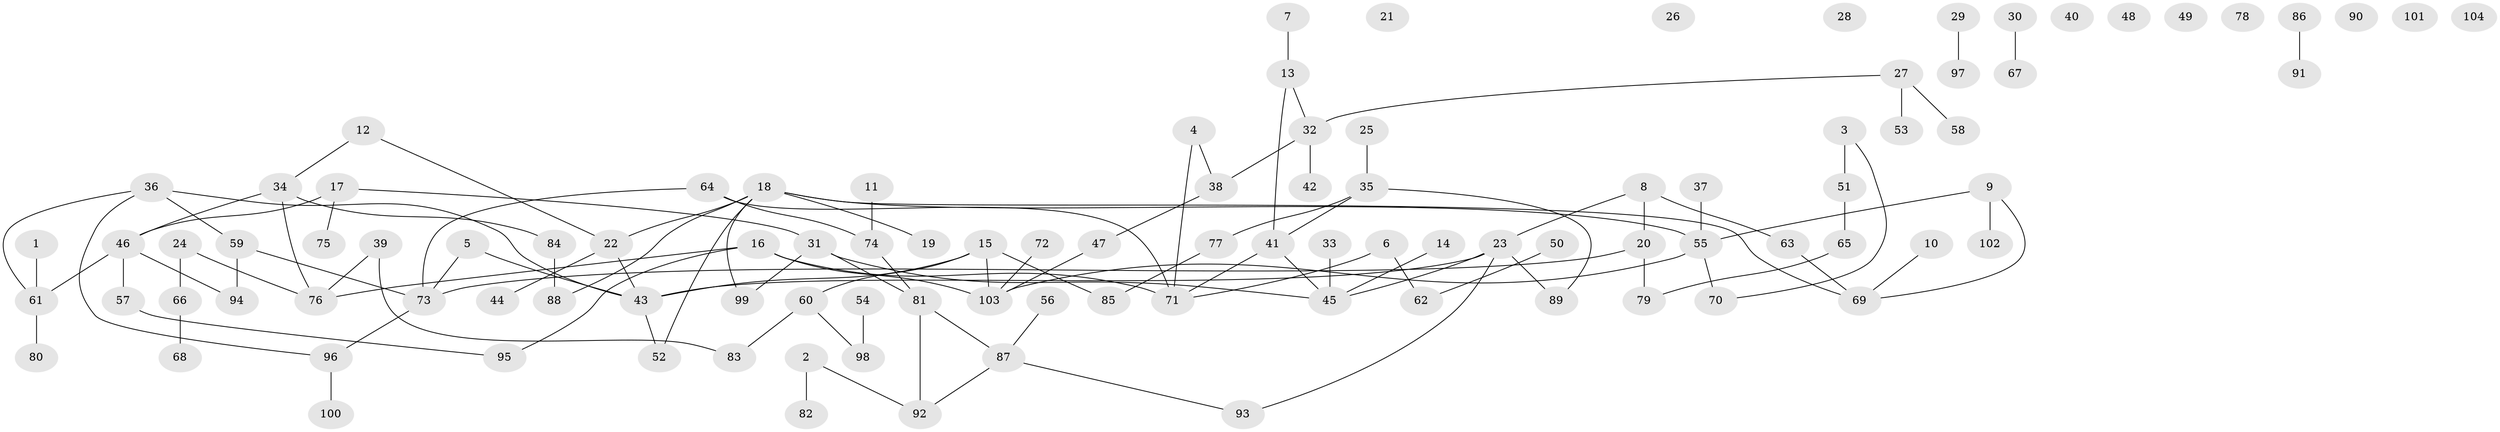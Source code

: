 // Generated by graph-tools (version 1.1) at 2025/13/03/09/25 04:13:11]
// undirected, 104 vertices, 115 edges
graph export_dot {
graph [start="1"]
  node [color=gray90,style=filled];
  1;
  2;
  3;
  4;
  5;
  6;
  7;
  8;
  9;
  10;
  11;
  12;
  13;
  14;
  15;
  16;
  17;
  18;
  19;
  20;
  21;
  22;
  23;
  24;
  25;
  26;
  27;
  28;
  29;
  30;
  31;
  32;
  33;
  34;
  35;
  36;
  37;
  38;
  39;
  40;
  41;
  42;
  43;
  44;
  45;
  46;
  47;
  48;
  49;
  50;
  51;
  52;
  53;
  54;
  55;
  56;
  57;
  58;
  59;
  60;
  61;
  62;
  63;
  64;
  65;
  66;
  67;
  68;
  69;
  70;
  71;
  72;
  73;
  74;
  75;
  76;
  77;
  78;
  79;
  80;
  81;
  82;
  83;
  84;
  85;
  86;
  87;
  88;
  89;
  90;
  91;
  92;
  93;
  94;
  95;
  96;
  97;
  98;
  99;
  100;
  101;
  102;
  103;
  104;
  1 -- 61;
  2 -- 82;
  2 -- 92;
  3 -- 51;
  3 -- 70;
  4 -- 38;
  4 -- 71;
  5 -- 43;
  5 -- 73;
  6 -- 62;
  6 -- 71;
  7 -- 13;
  8 -- 20;
  8 -- 23;
  8 -- 63;
  9 -- 55;
  9 -- 69;
  9 -- 102;
  10 -- 69;
  11 -- 74;
  12 -- 22;
  12 -- 34;
  13 -- 32;
  13 -- 41;
  14 -- 45;
  15 -- 43;
  15 -- 60;
  15 -- 85;
  15 -- 103;
  16 -- 71;
  16 -- 76;
  16 -- 95;
  16 -- 103;
  17 -- 31;
  17 -- 46;
  17 -- 75;
  18 -- 19;
  18 -- 22;
  18 -- 52;
  18 -- 55;
  18 -- 69;
  18 -- 88;
  18 -- 99;
  20 -- 73;
  20 -- 79;
  22 -- 43;
  22 -- 44;
  23 -- 43;
  23 -- 45;
  23 -- 89;
  23 -- 93;
  24 -- 66;
  24 -- 76;
  25 -- 35;
  27 -- 32;
  27 -- 53;
  27 -- 58;
  29 -- 97;
  30 -- 67;
  31 -- 45;
  31 -- 81;
  31 -- 99;
  32 -- 38;
  32 -- 42;
  33 -- 45;
  34 -- 46;
  34 -- 76;
  34 -- 84;
  35 -- 41;
  35 -- 77;
  35 -- 89;
  36 -- 43;
  36 -- 59;
  36 -- 61;
  36 -- 96;
  37 -- 55;
  38 -- 47;
  39 -- 76;
  39 -- 83;
  41 -- 45;
  41 -- 71;
  43 -- 52;
  46 -- 57;
  46 -- 61;
  46 -- 94;
  47 -- 103;
  50 -- 62;
  51 -- 65;
  54 -- 98;
  55 -- 70;
  55 -- 103;
  56 -- 87;
  57 -- 95;
  59 -- 73;
  59 -- 94;
  60 -- 83;
  60 -- 98;
  61 -- 80;
  63 -- 69;
  64 -- 71;
  64 -- 73;
  64 -- 74;
  65 -- 79;
  66 -- 68;
  72 -- 103;
  73 -- 96;
  74 -- 81;
  77 -- 85;
  81 -- 87;
  81 -- 92;
  84 -- 88;
  86 -- 91;
  87 -- 92;
  87 -- 93;
  96 -- 100;
}
